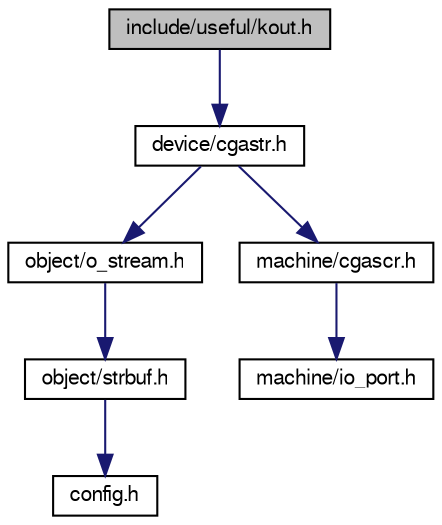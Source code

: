 digraph "include/useful/kout.h"
{
  bgcolor="transparent";
  edge [fontname="FreeSans",fontsize="10",labelfontname="FreeSans",labelfontsize="10"];
  node [fontname="FreeSans",fontsize="10",shape=record];
  Node1 [label="include/useful/kout.h",height=0.2,width=0.4,color="black", fillcolor="grey75", style="filled" fontcolor="black"];
  Node1 -> Node2 [color="midnightblue",fontsize="10",style="solid",fontname="FreeSans"];
  Node2 [label="device/cgastr.h",height=0.2,width=0.4,color="black",URL="$cgastr_8h.html"];
  Node2 -> Node3 [color="midnightblue",fontsize="10",style="solid",fontname="FreeSans"];
  Node3 [label="object/o_stream.h",height=0.2,width=0.4,color="black",URL="$o__stream_8h.html"];
  Node3 -> Node4 [color="midnightblue",fontsize="10",style="solid",fontname="FreeSans"];
  Node4 [label="object/strbuf.h",height=0.2,width=0.4,color="black",URL="$strbuf_8h.html"];
  Node4 -> Node5 [color="midnightblue",fontsize="10",style="solid",fontname="FreeSans"];
  Node5 [label="config.h",height=0.2,width=0.4,color="black",URL="$config_8h.html",tooltip="verschiedene defines für Einstellungen"];
  Node2 -> Node6 [color="midnightblue",fontsize="10",style="solid",fontname="FreeSans"];
  Node6 [label="machine/cgascr.h",height=0.2,width=0.4,color="black",URL="$cgascr_8h.html"];
  Node6 -> Node7 [color="midnightblue",fontsize="10",style="solid",fontname="FreeSans"];
  Node7 [label="machine/io_port.h",height=0.2,width=0.4,color="black",URL="$io__port_8h.html"];
}
